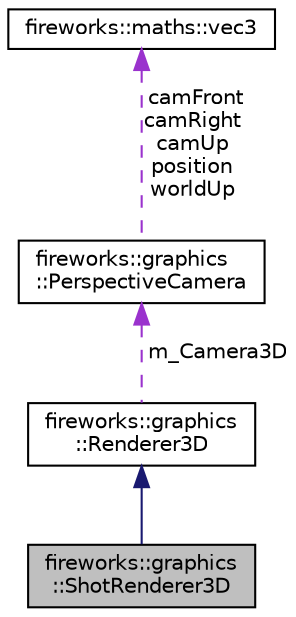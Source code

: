 digraph "fireworks::graphics::ShotRenderer3D"
{
 // LATEX_PDF_SIZE
  edge [fontname="Helvetica",fontsize="10",labelfontname="Helvetica",labelfontsize="10"];
  node [fontname="Helvetica",fontsize="10",shape=record];
  Node1 [label="fireworks::graphics\l::ShotRenderer3D",height=0.2,width=0.4,color="black", fillcolor="grey75", style="filled", fontcolor="black",tooltip="Renders the 3D renderables on a per draw call basis."];
  Node2 -> Node1 [dir="back",color="midnightblue",fontsize="10",style="solid",fontname="Helvetica"];
  Node2 [label="fireworks::graphics\l::Renderer3D",height=0.2,width=0.4,color="black", fillcolor="white", style="filled",URL="$classfireworks_1_1graphics_1_1_renderer3_d.html",tooltip="Forward declaration of the graphics::Renderable3D."];
  Node3 -> Node2 [dir="back",color="darkorchid3",fontsize="10",style="dashed",label=" m_Camera3D" ,fontname="Helvetica"];
  Node3 [label="fireworks::graphics\l::PerspectiveCamera",height=0.2,width=0.4,color="black", fillcolor="white", style="filled",URL="$classfireworks_1_1graphics_1_1_perspective_camera.html",tooltip="A perspective camera to view objects in perspective projection."];
  Node4 -> Node3 [dir="back",color="darkorchid3",fontsize="10",style="dashed",label=" camFront\ncamRight\ncamUp\nposition\nworldUp" ,fontname="Helvetica"];
  Node4 [label="fireworks::maths::vec3",height=0.2,width=0.4,color="black", fillcolor="white", style="filled",URL="$structfireworks_1_1maths_1_1vec3.html",tooltip=" "];
}
